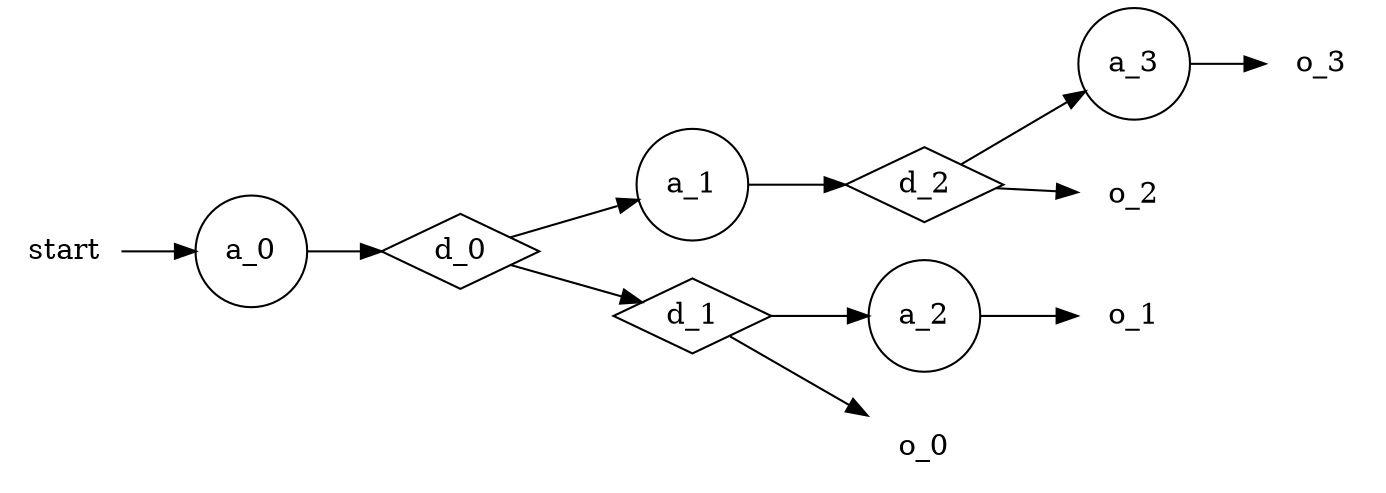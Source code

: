 digraph LTS_Graph {
rankdir=LR;

node [shape="none"]; start;

node [shape="circle",color="black"]; a_0 a_1 a_2 a_3;
node [shape="diamond", color="black"]; d_0 d_1 d_2;
#node [shape="circle",peripheries=2, style="filled", color="black"]; o_0 o_1 o_2 o_3;
node [shape="none"]; o_0 o_1 o_2 o_3;


start -> a_0;

a_0 -> d_0;

d_0 -> a_1;
d_0 -> d_1;

a_1 -> d_2;

d_1 -> a_2;
d_1 -> o_0;

a_2 -> o_1;

d_2 -> o_2;
d_2 -> a_3;

a_3 -> o_3;
}
